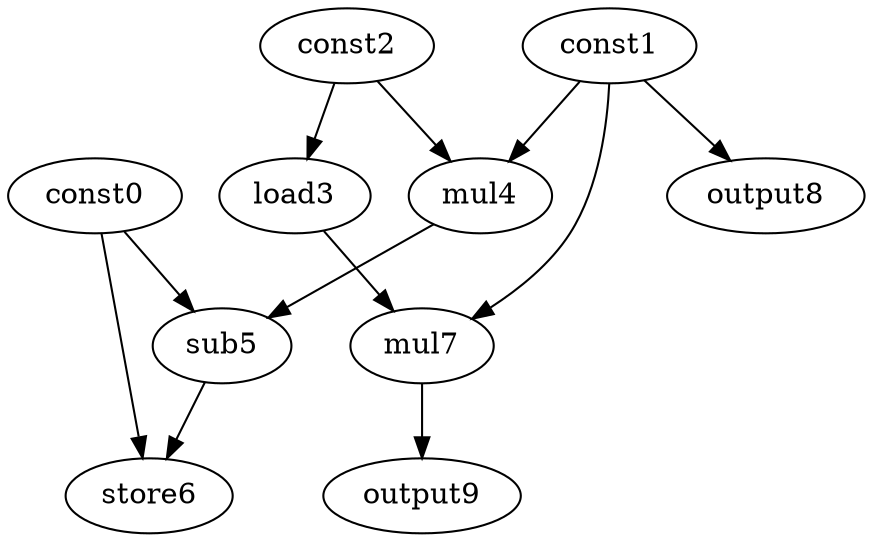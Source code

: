 digraph G { 
const0[opcode=const]; 
const1[opcode=const]; 
const2[opcode=const]; 
load3[opcode=load]; 
mul4[opcode=mul]; 
sub5[opcode=sub]; 
store6[opcode=store]; 
mul7[opcode=mul]; 
output8[opcode=output]; 
output9[opcode=output]; 
const2->load3[operand=0];
const1->mul4[operand=0];
const2->mul4[operand=1];
const1->output8[operand=0];
const0->sub5[operand=0];
mul4->sub5[operand=1];
const1->mul7[operand=0];
load3->mul7[operand=1];
const0->store6[operand=0];
sub5->store6[operand=1];
mul7->output9[operand=0];
}
